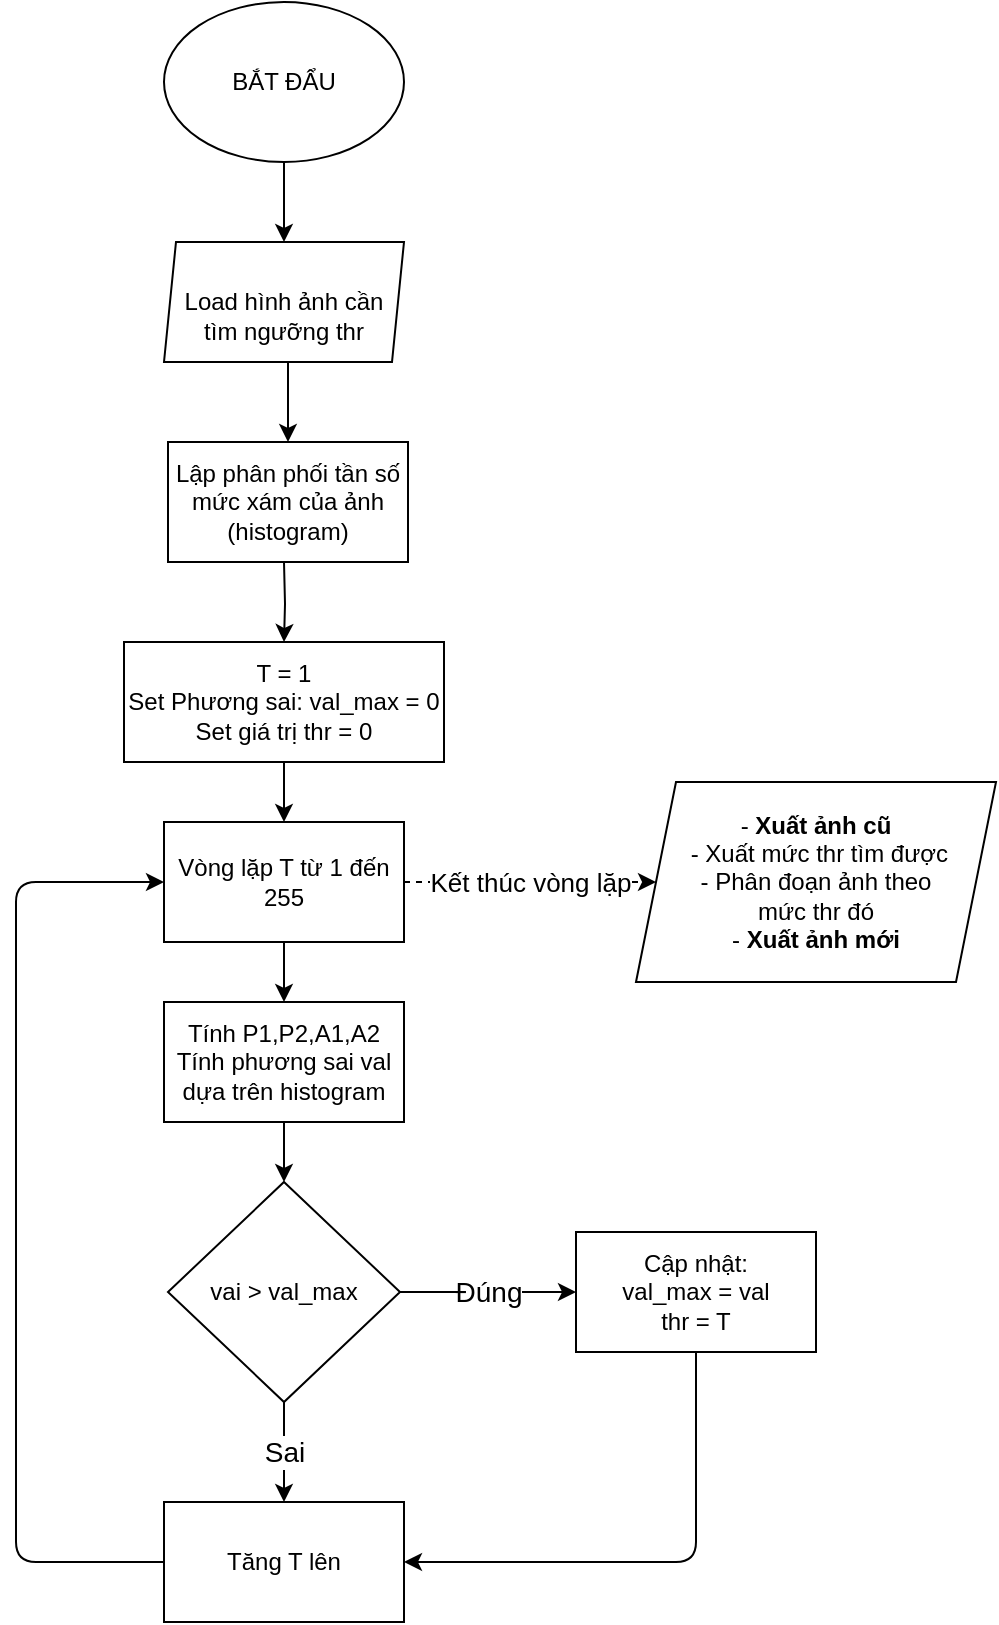 <mxfile version="13.10.6" type="device"><diagram id="C5RBs43oDa-KdzZeNtuy" name="Page-1"><mxGraphModel dx="599" dy="318" grid="1" gridSize="10" guides="1" tooltips="1" connect="1" arrows="1" fold="1" page="1" pageScale="1" pageWidth="827" pageHeight="1169" math="0" shadow="0"><root><mxCell id="WIyWlLk6GJQsqaUBKTNV-0"/><mxCell id="WIyWlLk6GJQsqaUBKTNV-1" parent="WIyWlLk6GJQsqaUBKTNV-0"/><mxCell id="C84b8IRVRKiieyJ1Lwm--7" value="" style="edgeStyle=orthogonalEdgeStyle;rounded=0;orthogonalLoop=1;jettySize=auto;html=1;" parent="WIyWlLk6GJQsqaUBKTNV-1" source="C84b8IRVRKiieyJ1Lwm--1" edge="1"><mxGeometry relative="1" as="geometry"><mxPoint x="414" y="160" as="targetPoint"/></mxGeometry></mxCell><mxCell id="C84b8IRVRKiieyJ1Lwm--1" value="BẮT ĐẨU" style="ellipse;whiteSpace=wrap;html=1;" parent="WIyWlLk6GJQsqaUBKTNV-1" vertex="1"><mxGeometry x="354" y="40" width="120" height="80" as="geometry"/></mxCell><mxCell id="C84b8IRVRKiieyJ1Lwm--21" value="" style="edgeStyle=orthogonalEdgeStyle;rounded=0;orthogonalLoop=1;jettySize=auto;html=1;" parent="WIyWlLk6GJQsqaUBKTNV-1" target="C84b8IRVRKiieyJ1Lwm--14" edge="1"><mxGeometry relative="1" as="geometry"><mxPoint x="414" y="320" as="sourcePoint"/></mxGeometry></mxCell><mxCell id="ht816gAOz42zmhbPOE0A-2" value="" style="edgeStyle=orthogonalEdgeStyle;rounded=0;orthogonalLoop=1;jettySize=auto;html=1;" edge="1" parent="WIyWlLk6GJQsqaUBKTNV-1" source="C84b8IRVRKiieyJ1Lwm--10" target="ht816gAOz42zmhbPOE0A-0"><mxGeometry relative="1" as="geometry"><Array as="points"><mxPoint x="416" y="230"/><mxPoint x="416" y="230"/></Array></mxGeometry></mxCell><mxCell id="C84b8IRVRKiieyJ1Lwm--10" value="&lt;br&gt;Load hình ảnh cần tìm ngưỡng thr&lt;br&gt;" style="shape=parallelogram;perimeter=parallelogramPerimeter;whiteSpace=wrap;html=1;fixedSize=1;size=6;" parent="WIyWlLk6GJQsqaUBKTNV-1" vertex="1"><mxGeometry x="354" y="160" width="120" height="60" as="geometry"/></mxCell><mxCell id="C84b8IRVRKiieyJ1Lwm--20" value="" style="edgeStyle=orthogonalEdgeStyle;rounded=0;orthogonalLoop=1;jettySize=auto;html=1;" parent="WIyWlLk6GJQsqaUBKTNV-1" source="C84b8IRVRKiieyJ1Lwm--14" target="C84b8IRVRKiieyJ1Lwm--15" edge="1"><mxGeometry relative="1" as="geometry"/></mxCell><mxCell id="C84b8IRVRKiieyJ1Lwm--14" value="T = 1&lt;br&gt;Set Phương sai: val_max = 0&lt;br&gt;Set giá trị thr = 0&lt;br&gt; " style="rounded=0;whiteSpace=wrap;html=1;" parent="WIyWlLk6GJQsqaUBKTNV-1" vertex="1"><mxGeometry x="334" y="360" width="160" height="60" as="geometry"/></mxCell><mxCell id="C84b8IRVRKiieyJ1Lwm--22" value="" style="edgeStyle=orthogonalEdgeStyle;rounded=0;orthogonalLoop=1;jettySize=auto;html=1;" parent="WIyWlLk6GJQsqaUBKTNV-1" source="C84b8IRVRKiieyJ1Lwm--15" target="C84b8IRVRKiieyJ1Lwm--16" edge="1"><mxGeometry relative="1" as="geometry"/></mxCell><mxCell id="C84b8IRVRKiieyJ1Lwm--15" value="Vòng lặp T từ 1 đến 255" style="rounded=0;whiteSpace=wrap;html=1;" parent="WIyWlLk6GJQsqaUBKTNV-1" vertex="1"><mxGeometry x="354" y="450" width="120" height="60" as="geometry"/></mxCell><mxCell id="C84b8IRVRKiieyJ1Lwm--23" value="" style="edgeStyle=orthogonalEdgeStyle;rounded=0;orthogonalLoop=1;jettySize=auto;html=1;" parent="WIyWlLk6GJQsqaUBKTNV-1" source="C84b8IRVRKiieyJ1Lwm--16" target="C84b8IRVRKiieyJ1Lwm--17" edge="1"><mxGeometry relative="1" as="geometry"/></mxCell><mxCell id="C84b8IRVRKiieyJ1Lwm--16" value="Tính P1,P2,A1,A2&lt;br&gt;Tính phương sai val&lt;br&gt;dựa trên histogram" style="rounded=0;whiteSpace=wrap;html=1;" parent="WIyWlLk6GJQsqaUBKTNV-1" vertex="1"><mxGeometry x="354" y="540" width="120" height="60" as="geometry"/></mxCell><mxCell id="C84b8IRVRKiieyJ1Lwm--19" value="&lt;font style=&quot;font-size: 14px&quot;&gt;Đúng&lt;/font&gt;" style="edgeStyle=orthogonalEdgeStyle;rounded=0;orthogonalLoop=1;jettySize=auto;html=1;entryX=0;entryY=0.5;entryDx=0;entryDy=0;" parent="WIyWlLk6GJQsqaUBKTNV-1" source="C84b8IRVRKiieyJ1Lwm--17" target="C84b8IRVRKiieyJ1Lwm--25" edge="1"><mxGeometry relative="1" as="geometry"><mxPoint x="556" y="720" as="targetPoint"/></mxGeometry></mxCell><mxCell id="C84b8IRVRKiieyJ1Lwm--27" value="&lt;font style=&quot;font-size: 14px&quot;&gt;Sai&lt;/font&gt;" style="edgeStyle=orthogonalEdgeStyle;rounded=0;orthogonalLoop=1;jettySize=auto;html=1;" parent="WIyWlLk6GJQsqaUBKTNV-1" source="C84b8IRVRKiieyJ1Lwm--17" target="C84b8IRVRKiieyJ1Lwm--26" edge="1"><mxGeometry relative="1" as="geometry"/></mxCell><mxCell id="C84b8IRVRKiieyJ1Lwm--17" value="vai &amp;gt; val_max" style="rhombus;whiteSpace=wrap;html=1;" parent="WIyWlLk6GJQsqaUBKTNV-1" vertex="1"><mxGeometry x="356" y="630" width="116" height="110" as="geometry"/></mxCell><mxCell id="C84b8IRVRKiieyJ1Lwm--25" value="Cập nhật:&lt;br&gt;val_max = val&lt;br&gt;thr = T" style="rounded=0;whiteSpace=wrap;html=1;" parent="WIyWlLk6GJQsqaUBKTNV-1" vertex="1"><mxGeometry x="560" y="655" width="120" height="60" as="geometry"/></mxCell><mxCell id="C84b8IRVRKiieyJ1Lwm--26" value="Tăng T lên" style="rounded=0;whiteSpace=wrap;html=1;" parent="WIyWlLk6GJQsqaUBKTNV-1" vertex="1"><mxGeometry x="354" y="790" width="120" height="60" as="geometry"/></mxCell><mxCell id="C84b8IRVRKiieyJ1Lwm--28" value="" style="endArrow=classic;html=1;exitX=0;exitY=0.5;exitDx=0;exitDy=0;entryX=0;entryY=0.5;entryDx=0;entryDy=0;" parent="WIyWlLk6GJQsqaUBKTNV-1" source="C84b8IRVRKiieyJ1Lwm--26" target="C84b8IRVRKiieyJ1Lwm--15" edge="1"><mxGeometry width="50" height="50" relative="1" as="geometry"><mxPoint x="390" y="660" as="sourcePoint"/><mxPoint x="260" y="750" as="targetPoint"/><Array as="points"><mxPoint x="280" y="820"/><mxPoint x="280" y="640"/><mxPoint x="280" y="480"/></Array></mxGeometry></mxCell><mxCell id="C84b8IRVRKiieyJ1Lwm--29" value="" style="endArrow=classic;html=1;entryX=1;entryY=0.5;entryDx=0;entryDy=0;exitX=0.5;exitY=1;exitDx=0;exitDy=0;" parent="WIyWlLk6GJQsqaUBKTNV-1" source="C84b8IRVRKiieyJ1Lwm--25" target="C84b8IRVRKiieyJ1Lwm--26" edge="1"><mxGeometry width="50" height="50" relative="1" as="geometry"><mxPoint x="390" y="780" as="sourcePoint"/><mxPoint x="440" y="730" as="targetPoint"/><Array as="points"><mxPoint x="620" y="820"/></Array></mxGeometry></mxCell><mxCell id="C84b8IRVRKiieyJ1Lwm--31" value="-&lt;b&gt; Xuất ảnh cũ&lt;/b&gt;&lt;br&gt;&amp;nbsp;- Xuất mức thr tìm được&lt;br&gt;- Phân đoạn ảnh theo &lt;br&gt;mức thr đó&lt;br&gt;- &lt;b&gt;Xuất ảnh mới&lt;/b&gt;" style="shape=parallelogram;perimeter=parallelogramPerimeter;whiteSpace=wrap;html=1;fixedSize=1;" parent="WIyWlLk6GJQsqaUBKTNV-1" vertex="1"><mxGeometry x="590" y="430" width="180" height="100" as="geometry"/></mxCell><mxCell id="C84b8IRVRKiieyJ1Lwm--32" value="&lt;font style=&quot;font-size: 13px&quot;&gt;Kết thúc vòng lặp&lt;/font&gt;" style="endArrow=classic;html=1;exitX=1;exitY=0.5;exitDx=0;exitDy=0;entryX=0;entryY=0.5;entryDx=0;entryDy=0;dashed=1;" parent="WIyWlLk6GJQsqaUBKTNV-1" source="C84b8IRVRKiieyJ1Lwm--15" target="C84b8IRVRKiieyJ1Lwm--31" edge="1"><mxGeometry width="50" height="50" relative="1" as="geometry"><mxPoint x="390" y="520" as="sourcePoint"/><mxPoint x="440" y="470" as="targetPoint"/></mxGeometry></mxCell><mxCell id="ht816gAOz42zmhbPOE0A-0" value="Lập phân phối tần số mức xám của ảnh&lt;br&gt;(histogram)" style="rounded=0;whiteSpace=wrap;html=1;" vertex="1" parent="WIyWlLk6GJQsqaUBKTNV-1"><mxGeometry x="356" y="260" width="120" height="60" as="geometry"/></mxCell></root></mxGraphModel></diagram></mxfile>